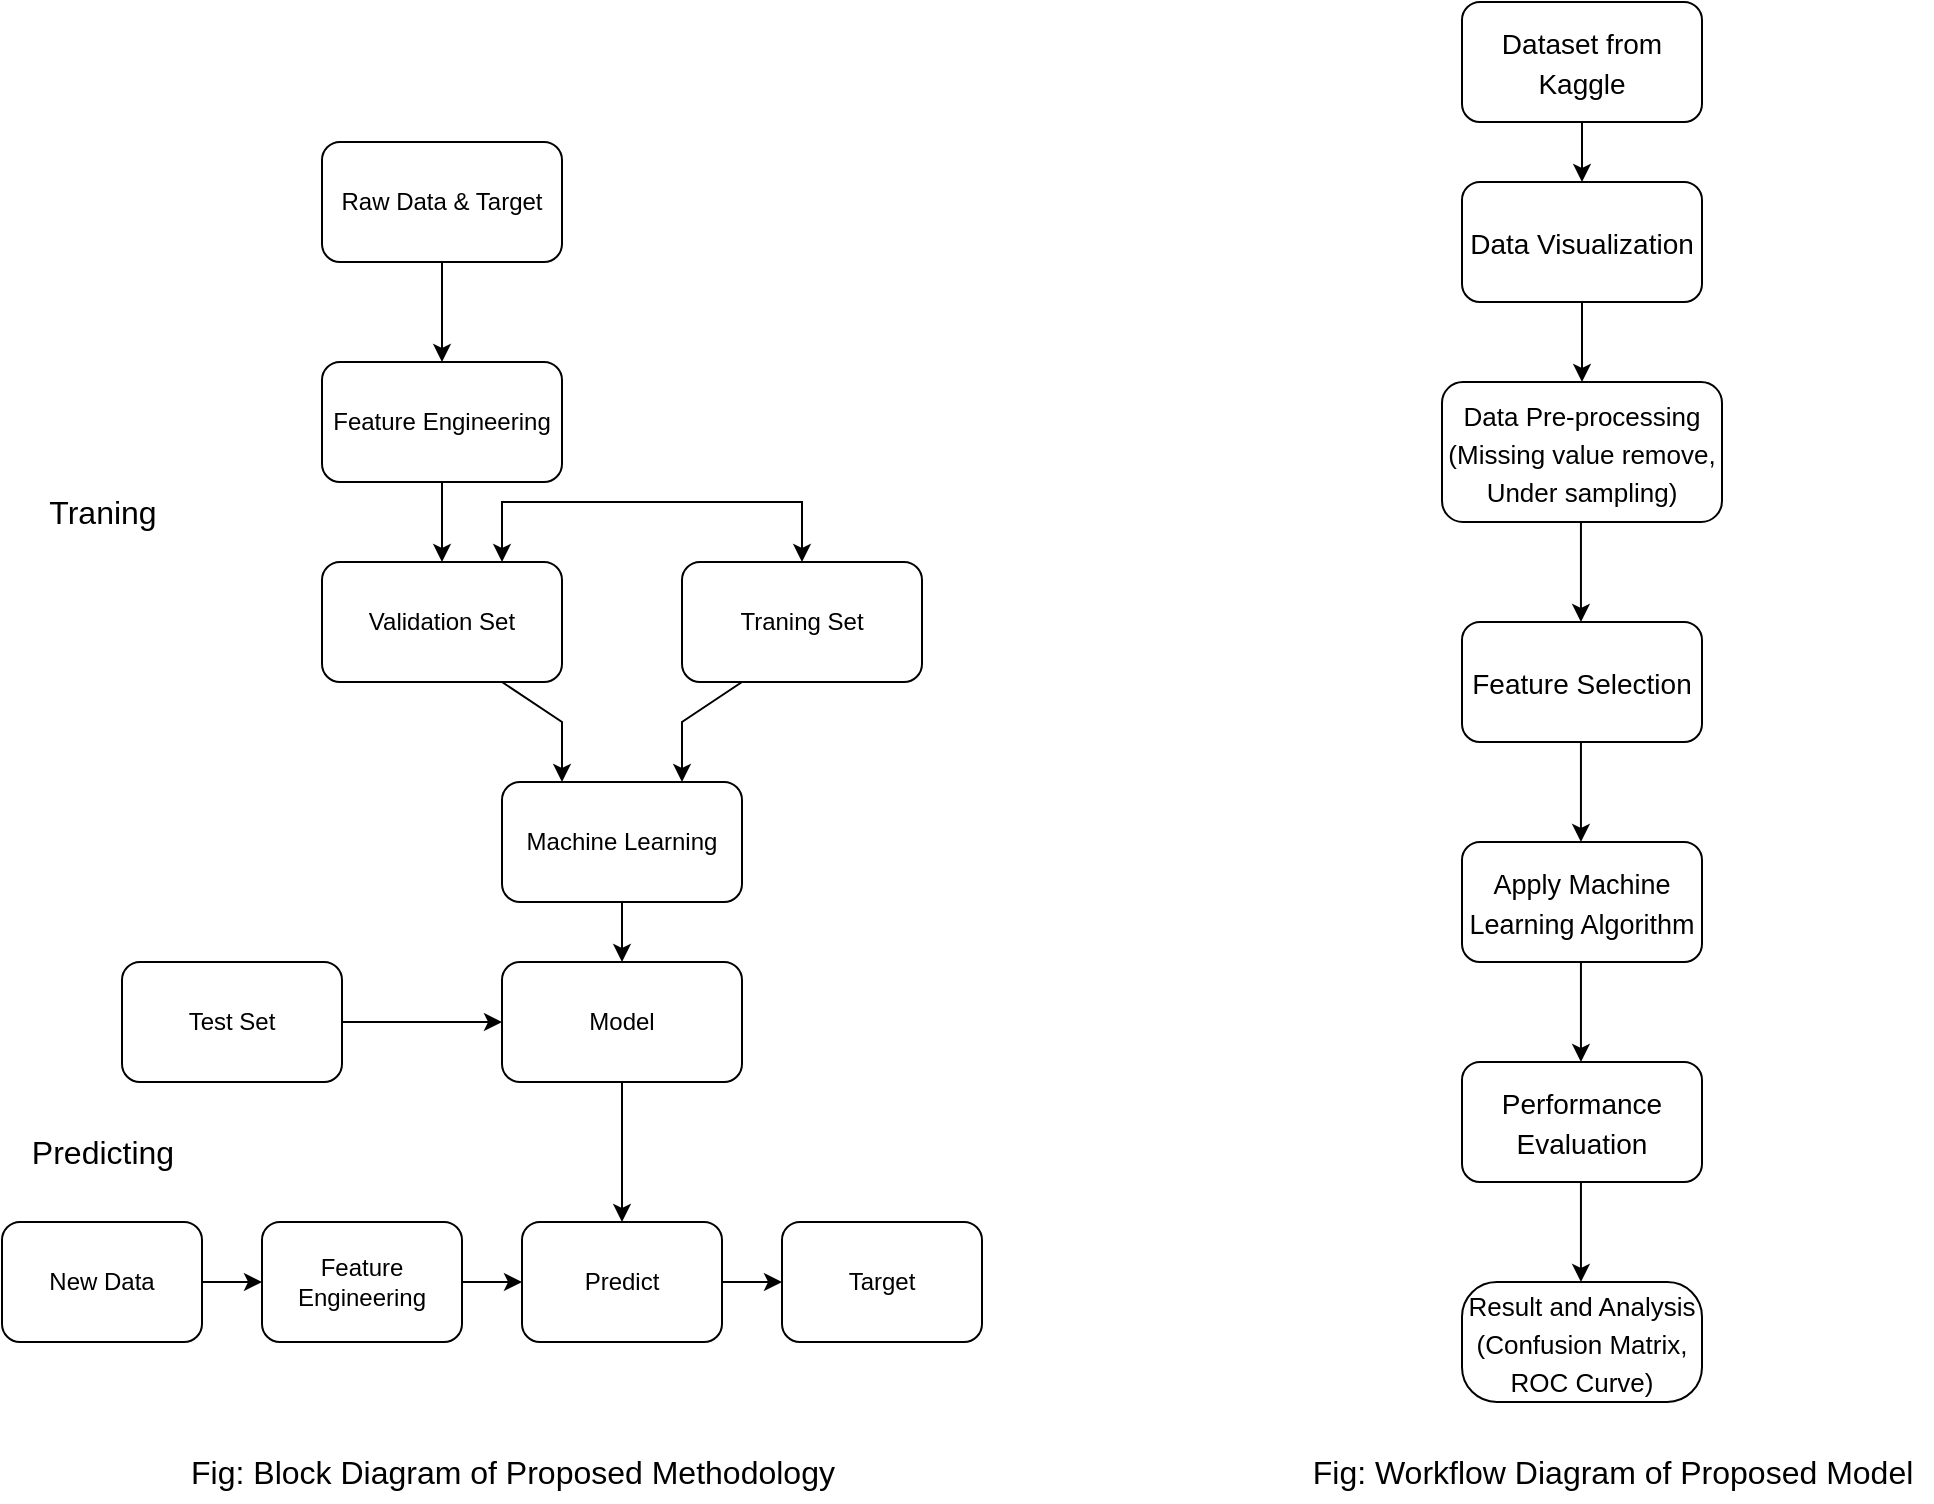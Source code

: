 <mxfile version="20.8.16" type="device"><diagram name="Page-1" id="4VD1R-B3Yv0jyFEF1jMo"><mxGraphModel dx="1381" dy="808" grid="1" gridSize="10" guides="1" tooltips="1" connect="1" arrows="1" fold="1" page="1" pageScale="1" pageWidth="1100" pageHeight="850" math="0" shadow="0"><root><mxCell id="0"/><mxCell id="1" parent="0"/><mxCell id="VZ9Nuc5QqYyiRlc6TCha-1" value="Raw Data &amp;amp; Target" style="rounded=1;whiteSpace=wrap;html=1;" parent="1" vertex="1"><mxGeometry x="180" y="90" width="120" height="60" as="geometry"/></mxCell><mxCell id="VZ9Nuc5QqYyiRlc6TCha-2" value="Feature Engineering" style="rounded=1;whiteSpace=wrap;html=1;" parent="1" vertex="1"><mxGeometry x="180" y="200" width="120" height="60" as="geometry"/></mxCell><mxCell id="VZ9Nuc5QqYyiRlc6TCha-3" value="Validation Set" style="rounded=1;whiteSpace=wrap;html=1;" parent="1" vertex="1"><mxGeometry x="180" y="300" width="120" height="60" as="geometry"/></mxCell><mxCell id="VZ9Nuc5QqYyiRlc6TCha-4" value="" style="endArrow=classic;html=1;rounded=0;exitX=0.5;exitY=1;exitDx=0;exitDy=0;entryX=0.5;entryY=0;entryDx=0;entryDy=0;" parent="1" source="VZ9Nuc5QqYyiRlc6TCha-1" target="VZ9Nuc5QqYyiRlc6TCha-2" edge="1"><mxGeometry width="50" height="50" relative="1" as="geometry"><mxPoint x="230" y="290" as="sourcePoint"/><mxPoint x="280" y="240" as="targetPoint"/></mxGeometry></mxCell><mxCell id="VZ9Nuc5QqYyiRlc6TCha-5" value="" style="endArrow=classic;html=1;rounded=0;exitX=0.5;exitY=1;exitDx=0;exitDy=0;entryX=0.5;entryY=0;entryDx=0;entryDy=0;" parent="1" source="VZ9Nuc5QqYyiRlc6TCha-2" target="VZ9Nuc5QqYyiRlc6TCha-3" edge="1"><mxGeometry width="50" height="50" relative="1" as="geometry"><mxPoint x="230" y="290" as="sourcePoint"/><mxPoint x="320" y="320" as="targetPoint"/></mxGeometry></mxCell><mxCell id="VZ9Nuc5QqYyiRlc6TCha-6" value="Traning Set" style="rounded=1;whiteSpace=wrap;html=1;" parent="1" vertex="1"><mxGeometry x="360" y="300" width="120" height="60" as="geometry"/></mxCell><mxCell id="VZ9Nuc5QqYyiRlc6TCha-7" value="" style="endArrow=classic;startArrow=classic;html=1;rounded=0;entryX=0.5;entryY=0;entryDx=0;entryDy=0;exitX=0.75;exitY=0;exitDx=0;exitDy=0;" parent="1" source="VZ9Nuc5QqYyiRlc6TCha-3" target="VZ9Nuc5QqYyiRlc6TCha-6" edge="1"><mxGeometry width="50" height="50" relative="1" as="geometry"><mxPoint x="230" y="290" as="sourcePoint"/><mxPoint x="280" y="240" as="targetPoint"/><Array as="points"><mxPoint x="270" y="270"/><mxPoint x="420" y="270"/></Array></mxGeometry></mxCell><mxCell id="VZ9Nuc5QqYyiRlc6TCha-8" value="Machine Learning" style="rounded=1;whiteSpace=wrap;html=1;" parent="1" vertex="1"><mxGeometry x="270" y="410" width="120" height="60" as="geometry"/></mxCell><mxCell id="VZ9Nuc5QqYyiRlc6TCha-9" value="" style="endArrow=classic;html=1;rounded=0;entryX=0.25;entryY=0;entryDx=0;entryDy=0;exitX=0.75;exitY=1;exitDx=0;exitDy=0;" parent="1" source="VZ9Nuc5QqYyiRlc6TCha-3" target="VZ9Nuc5QqYyiRlc6TCha-8" edge="1"><mxGeometry width="50" height="50" relative="1" as="geometry"><mxPoint x="230" y="410" as="sourcePoint"/><mxPoint x="280" y="360" as="targetPoint"/><Array as="points"><mxPoint x="300" y="380"/></Array></mxGeometry></mxCell><mxCell id="VZ9Nuc5QqYyiRlc6TCha-10" value="" style="endArrow=classic;html=1;rounded=0;exitX=0.25;exitY=1;exitDx=0;exitDy=0;entryX=0.75;entryY=0;entryDx=0;entryDy=0;" parent="1" source="VZ9Nuc5QqYyiRlc6TCha-6" target="VZ9Nuc5QqYyiRlc6TCha-8" edge="1"><mxGeometry width="50" height="50" relative="1" as="geometry"><mxPoint x="230" y="410" as="sourcePoint"/><mxPoint x="270" y="510" as="targetPoint"/><Array as="points"><mxPoint x="360" y="380"/></Array></mxGeometry></mxCell><mxCell id="VZ9Nuc5QqYyiRlc6TCha-11" value="Test Set" style="rounded=1;whiteSpace=wrap;html=1;" parent="1" vertex="1"><mxGeometry x="80" y="500" width="110" height="60" as="geometry"/></mxCell><mxCell id="VZ9Nuc5QqYyiRlc6TCha-12" value="" style="endArrow=classic;html=1;rounded=0;exitX=1;exitY=0.5;exitDx=0;exitDy=0;entryX=0;entryY=0.5;entryDx=0;entryDy=0;" parent="1" source="VZ9Nuc5QqYyiRlc6TCha-11" target="VZ9Nuc5QqYyiRlc6TCha-13" edge="1"><mxGeometry width="50" height="50" relative="1" as="geometry"><mxPoint x="230" y="490" as="sourcePoint"/><mxPoint x="250" y="510" as="targetPoint"/></mxGeometry></mxCell><mxCell id="VZ9Nuc5QqYyiRlc6TCha-13" value="Model" style="rounded=1;whiteSpace=wrap;html=1;" parent="1" vertex="1"><mxGeometry x="270" y="500" width="120" height="60" as="geometry"/></mxCell><mxCell id="VZ9Nuc5QqYyiRlc6TCha-14" value="" style="endArrow=classic;html=1;rounded=0;entryX=0.5;entryY=0;entryDx=0;entryDy=0;exitX=0.5;exitY=1;exitDx=0;exitDy=0;" parent="1" source="VZ9Nuc5QqYyiRlc6TCha-8" target="VZ9Nuc5QqYyiRlc6TCha-13" edge="1"><mxGeometry width="50" height="50" relative="1" as="geometry"><mxPoint x="230" y="490" as="sourcePoint"/><mxPoint x="280" y="440" as="targetPoint"/></mxGeometry></mxCell><mxCell id="VZ9Nuc5QqYyiRlc6TCha-15" value="New Data" style="rounded=1;whiteSpace=wrap;html=1;" parent="1" vertex="1"><mxGeometry x="20" y="630" width="100" height="60" as="geometry"/></mxCell><mxCell id="VZ9Nuc5QqYyiRlc6TCha-16" value="Feature Engineering" style="rounded=1;whiteSpace=wrap;html=1;" parent="1" vertex="1"><mxGeometry x="150" y="630" width="100" height="60" as="geometry"/></mxCell><mxCell id="VZ9Nuc5QqYyiRlc6TCha-17" value="Predict" style="rounded=1;whiteSpace=wrap;html=1;" parent="1" vertex="1"><mxGeometry x="280" y="630" width="100" height="60" as="geometry"/></mxCell><mxCell id="VZ9Nuc5QqYyiRlc6TCha-18" value="Target" style="rounded=1;whiteSpace=wrap;html=1;" parent="1" vertex="1"><mxGeometry x="410" y="630" width="100" height="60" as="geometry"/></mxCell><mxCell id="VZ9Nuc5QqYyiRlc6TCha-19" value="" style="endArrow=classic;html=1;rounded=0;exitX=1;exitY=0.5;exitDx=0;exitDy=0;entryX=0;entryY=0.5;entryDx=0;entryDy=0;" parent="1" source="VZ9Nuc5QqYyiRlc6TCha-15" target="VZ9Nuc5QqYyiRlc6TCha-16" edge="1"><mxGeometry width="50" height="50" relative="1" as="geometry"><mxPoint x="220" y="650" as="sourcePoint"/><mxPoint x="270" y="600" as="targetPoint"/></mxGeometry></mxCell><mxCell id="VZ9Nuc5QqYyiRlc6TCha-20" value="" style="endArrow=classic;html=1;rounded=0;entryX=0;entryY=0.5;entryDx=0;entryDy=0;exitX=1;exitY=0.5;exitDx=0;exitDy=0;" parent="1" source="VZ9Nuc5QqYyiRlc6TCha-16" target="VZ9Nuc5QqYyiRlc6TCha-17" edge="1"><mxGeometry width="50" height="50" relative="1" as="geometry"><mxPoint x="220" y="650" as="sourcePoint"/><mxPoint x="270" y="600" as="targetPoint"/></mxGeometry></mxCell><mxCell id="VZ9Nuc5QqYyiRlc6TCha-21" value="" style="endArrow=classic;html=1;rounded=0;entryX=0;entryY=0.5;entryDx=0;entryDy=0;exitX=1;exitY=0.5;exitDx=0;exitDy=0;" parent="1" source="VZ9Nuc5QqYyiRlc6TCha-17" target="VZ9Nuc5QqYyiRlc6TCha-18" edge="1"><mxGeometry width="50" height="50" relative="1" as="geometry"><mxPoint x="350" y="650" as="sourcePoint"/><mxPoint x="400" y="600" as="targetPoint"/></mxGeometry></mxCell><mxCell id="VZ9Nuc5QqYyiRlc6TCha-22" value="" style="endArrow=classic;html=1;rounded=0;exitX=0.5;exitY=1;exitDx=0;exitDy=0;entryX=0.5;entryY=0;entryDx=0;entryDy=0;" parent="1" source="VZ9Nuc5QqYyiRlc6TCha-13" target="VZ9Nuc5QqYyiRlc6TCha-17" edge="1"><mxGeometry width="50" height="50" relative="1" as="geometry"><mxPoint x="190" y="650" as="sourcePoint"/><mxPoint x="280" y="620" as="targetPoint"/></mxGeometry></mxCell><mxCell id="VZ9Nuc5QqYyiRlc6TCha-23" value="&lt;font style=&quot;font-size: 16px;&quot;&gt;Traning&lt;/font&gt;" style="text;html=1;align=center;verticalAlign=middle;resizable=0;points=[];autosize=1;strokeColor=none;fillColor=none;" parent="1" vertex="1"><mxGeometry x="30" y="260" width="80" height="30" as="geometry"/></mxCell><mxCell id="VZ9Nuc5QqYyiRlc6TCha-24" value="&lt;font style=&quot;font-size: 16px;&quot;&gt;Predicting&lt;/font&gt;" style="text;html=1;align=center;verticalAlign=middle;resizable=0;points=[];autosize=1;strokeColor=none;fillColor=none;" parent="1" vertex="1"><mxGeometry x="25" y="580" width="90" height="30" as="geometry"/></mxCell><mxCell id="VZ9Nuc5QqYyiRlc6TCha-25" value="Fig: Block Diagram of Proposed Methodology" style="text;html=1;align=center;verticalAlign=middle;resizable=0;points=[];autosize=1;strokeColor=none;fillColor=none;fontSize=16;" parent="1" vertex="1"><mxGeometry x="100" y="740" width="350" height="30" as="geometry"/></mxCell><mxCell id="VZ9Nuc5QqYyiRlc6TCha-26" value="&lt;font style=&quot;font-size: 14px;&quot;&gt;Dataset from Kaggle&lt;/font&gt;" style="rounded=1;whiteSpace=wrap;html=1;fontSize=16;" parent="1" vertex="1"><mxGeometry x="750" y="20" width="120" height="60" as="geometry"/></mxCell><mxCell id="VZ9Nuc5QqYyiRlc6TCha-27" value="&lt;font style=&quot;font-size: 13px;&quot;&gt;Result and Analysis (Confusion Matrix, ROC Curve)&lt;/font&gt;" style="rounded=1;whiteSpace=wrap;html=1;fontSize=16;arcSize=29;" parent="1" vertex="1"><mxGeometry x="750" y="660" width="120" height="60" as="geometry"/></mxCell><mxCell id="VZ9Nuc5QqYyiRlc6TCha-28" value="&lt;font style=&quot;font-size: 13px;&quot;&gt;Data Pre-processing&lt;br&gt;(Missing value remove,&lt;br&gt;Under sampling)&lt;/font&gt;" style="rounded=1;whiteSpace=wrap;html=1;fontSize=16;" parent="1" vertex="1"><mxGeometry x="740" y="210" width="140" height="70" as="geometry"/></mxCell><mxCell id="VZ9Nuc5QqYyiRlc6TCha-29" value="&lt;font style=&quot;font-size: 14px;&quot;&gt;Feature Selection&lt;/font&gt;" style="rounded=1;whiteSpace=wrap;html=1;fontSize=16;" parent="1" vertex="1"><mxGeometry x="750" y="330" width="120" height="60" as="geometry"/></mxCell><mxCell id="VZ9Nuc5QqYyiRlc6TCha-30" value="&lt;font style=&quot;font-size: 13.5px;&quot;&gt;Apply Machine Learning Algorithm&lt;/font&gt;" style="rounded=1;whiteSpace=wrap;html=1;fontSize=16;" parent="1" vertex="1"><mxGeometry x="750" y="440" width="120" height="60" as="geometry"/></mxCell><mxCell id="VZ9Nuc5QqYyiRlc6TCha-31" value="&lt;font style=&quot;font-size: 14px;&quot;&gt;Performance Evaluation&lt;/font&gt;" style="rounded=1;whiteSpace=wrap;html=1;fontSize=16;" parent="1" vertex="1"><mxGeometry x="750" y="550" width="120" height="60" as="geometry"/></mxCell><mxCell id="VZ9Nuc5QqYyiRlc6TCha-33" value="" style="endArrow=classic;html=1;rounded=0;fontSize=16;exitX=0.5;exitY=1;exitDx=0;exitDy=0;entryX=0.5;entryY=0;entryDx=0;entryDy=0;" parent="1" edge="1"><mxGeometry width="50" height="50" relative="1" as="geometry"><mxPoint x="809.47" y="280" as="sourcePoint"/><mxPoint x="809.47" y="330" as="targetPoint"/></mxGeometry></mxCell><mxCell id="VZ9Nuc5QqYyiRlc6TCha-34" value="" style="endArrow=classic;html=1;rounded=0;fontSize=16;exitX=0.5;exitY=1;exitDx=0;exitDy=0;entryX=0.5;entryY=0;entryDx=0;entryDy=0;" parent="1" edge="1"><mxGeometry width="50" height="50" relative="1" as="geometry"><mxPoint x="809.47" y="390" as="sourcePoint"/><mxPoint x="809.47" y="440" as="targetPoint"/></mxGeometry></mxCell><mxCell id="VZ9Nuc5QqYyiRlc6TCha-35" value="" style="endArrow=classic;html=1;rounded=0;fontSize=16;exitX=0.5;exitY=1;exitDx=0;exitDy=0;entryX=0.5;entryY=0;entryDx=0;entryDy=0;" parent="1" edge="1"><mxGeometry width="50" height="50" relative="1" as="geometry"><mxPoint x="809.47" y="500" as="sourcePoint"/><mxPoint x="809.47" y="550" as="targetPoint"/></mxGeometry></mxCell><mxCell id="VZ9Nuc5QqYyiRlc6TCha-36" value="" style="endArrow=classic;html=1;rounded=0;fontSize=16;exitX=0.5;exitY=1;exitDx=0;exitDy=0;entryX=0.5;entryY=0;entryDx=0;entryDy=0;" parent="1" edge="1"><mxGeometry width="50" height="50" relative="1" as="geometry"><mxPoint x="809.47" y="610" as="sourcePoint"/><mxPoint x="809.47" y="660" as="targetPoint"/><Array as="points"><mxPoint x="809.47" y="660"/></Array></mxGeometry></mxCell><mxCell id="VZ9Nuc5QqYyiRlc6TCha-37" value="Fig: Workflow Diagram of Proposed Model" style="text;html=1;align=center;verticalAlign=middle;resizable=0;points=[];autosize=1;strokeColor=none;fillColor=none;fontSize=16;" parent="1" vertex="1"><mxGeometry x="665" y="740" width="320" height="30" as="geometry"/></mxCell><mxCell id="0XJtt99hv46AYMY57eBQ-1" value="&lt;font style=&quot;font-size: 14px;&quot;&gt;Data Visualization&lt;/font&gt;" style="rounded=1;whiteSpace=wrap;html=1;fontSize=16;" vertex="1" parent="1"><mxGeometry x="750" y="110" width="120" height="60" as="geometry"/></mxCell><mxCell id="0XJtt99hv46AYMY57eBQ-4" value="" style="endArrow=classic;html=1;rounded=0;fontSize=13;exitX=0.5;exitY=1;exitDx=0;exitDy=0;entryX=0.5;entryY=0;entryDx=0;entryDy=0;" edge="1" parent="1" source="0XJtt99hv46AYMY57eBQ-1" target="VZ9Nuc5QqYyiRlc6TCha-28"><mxGeometry width="50" height="50" relative="1" as="geometry"><mxPoint x="660" y="300" as="sourcePoint"/><mxPoint x="710" y="250" as="targetPoint"/></mxGeometry></mxCell><mxCell id="0XJtt99hv46AYMY57eBQ-5" value="" style="endArrow=classic;html=1;rounded=0;fontSize=13;exitX=0.5;exitY=1;exitDx=0;exitDy=0;" edge="1" parent="1" source="VZ9Nuc5QqYyiRlc6TCha-26" target="0XJtt99hv46AYMY57eBQ-1"><mxGeometry width="50" height="50" relative="1" as="geometry"><mxPoint x="660" y="240" as="sourcePoint"/><mxPoint x="710" y="190" as="targetPoint"/></mxGeometry></mxCell></root></mxGraphModel></diagram></mxfile>